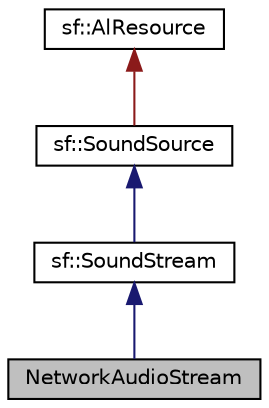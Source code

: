 digraph "NetworkAudioStream"
{
 // LATEX_PDF_SIZE
  edge [fontname="Helvetica",fontsize="10",labelfontname="Helvetica",labelfontsize="10"];
  node [fontname="Helvetica",fontsize="10",shape=record];
  Node1 [label="NetworkAudioStream",height=0.2,width=0.4,color="black", fillcolor="grey75", style="filled", fontcolor="black",tooltip=" "];
  Node2 -> Node1 [dir="back",color="midnightblue",fontsize="10",style="solid"];
  Node2 [label="sf::SoundStream",height=0.2,width=0.4,color="black", fillcolor="white", style="filled",URL="$de/d47/classsf_1_1SoundStream.html",tooltip="Abstract base class for streamed audio sources."];
  Node3 -> Node2 [dir="back",color="midnightblue",fontsize="10",style="solid"];
  Node3 [label="sf::SoundSource",height=0.2,width=0.4,color="black", fillcolor="white", style="filled",URL="$d0/dbb/classsf_1_1SoundSource.html",tooltip="Base class defining a sound's properties."];
  Node4 -> Node3 [dir="back",color="firebrick4",fontsize="10",style="solid"];
  Node4 [label="sf::AlResource",height=0.2,width=0.4,color="black", fillcolor="white", style="filled",URL="$d9/d23/classsf_1_1AlResource.html",tooltip="Base class for classes that require an OpenAL context."];
}
